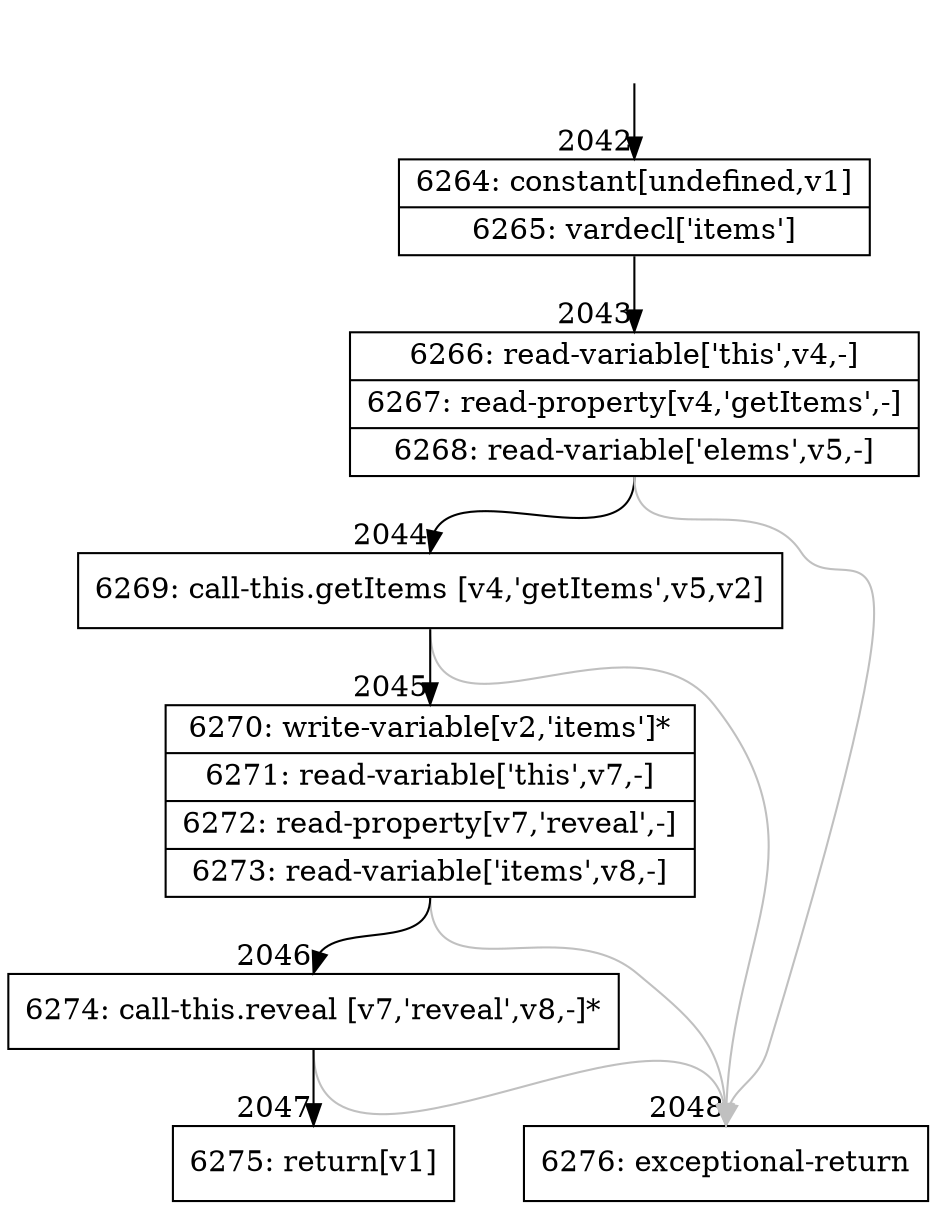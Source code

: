 digraph {
rankdir="TD"
BB_entry186[shape=none,label=""];
BB_entry186 -> BB2042 [tailport=s, headport=n, headlabel="    2042"]
BB2042 [shape=record label="{6264: constant[undefined,v1]|6265: vardecl['items']}" ] 
BB2042 -> BB2043 [tailport=s, headport=n, headlabel="      2043"]
BB2043 [shape=record label="{6266: read-variable['this',v4,-]|6267: read-property[v4,'getItems',-]|6268: read-variable['elems',v5,-]}" ] 
BB2043 -> BB2044 [tailport=s, headport=n, headlabel="      2044"]
BB2043 -> BB2048 [tailport=s, headport=n, color=gray, headlabel="      2048"]
BB2044 [shape=record label="{6269: call-this.getItems [v4,'getItems',v5,v2]}" ] 
BB2044 -> BB2045 [tailport=s, headport=n, headlabel="      2045"]
BB2044 -> BB2048 [tailport=s, headport=n, color=gray]
BB2045 [shape=record label="{6270: write-variable[v2,'items']*|6271: read-variable['this',v7,-]|6272: read-property[v7,'reveal',-]|6273: read-variable['items',v8,-]}" ] 
BB2045 -> BB2046 [tailport=s, headport=n, headlabel="      2046"]
BB2045 -> BB2048 [tailport=s, headport=n, color=gray]
BB2046 [shape=record label="{6274: call-this.reveal [v7,'reveal',v8,-]*}" ] 
BB2046 -> BB2047 [tailport=s, headport=n, headlabel="      2047"]
BB2046 -> BB2048 [tailport=s, headport=n, color=gray]
BB2047 [shape=record label="{6275: return[v1]}" ] 
BB2048 [shape=record label="{6276: exceptional-return}" ] 
//#$~ 2816
}
